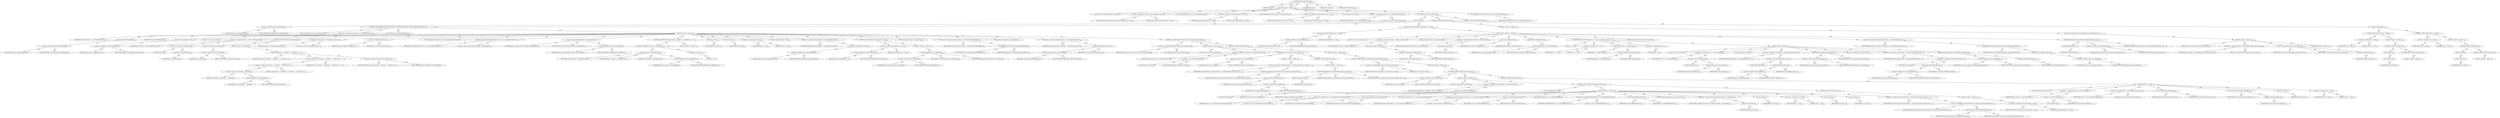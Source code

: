 digraph "generateChecksums" {  
"111669149712" [label = <(METHOD,generateChecksums)<SUB>460</SUB>> ]
"115964117006" [label = <(PARAM,this)<SUB>460</SUB>> ]
"25769803853" [label = <(BLOCK,&lt;empty&gt;,&lt;empty&gt;)<SUB>460</SUB>> ]
"94489280549" [label = <(LOCAL,boolean checksumMatches: boolean)<SUB>461</SUB>> ]
"30064771365" [label = <(&lt;operator&gt;.assignment,boolean checksumMatches = true)<SUB>461</SUB>> ]
"68719476970" [label = <(IDENTIFIER,checksumMatches,boolean checksumMatches = true)<SUB>461</SUB>> ]
"90194313268" [label = <(LITERAL,true,boolean checksumMatches = true)<SUB>461</SUB>> ]
"94489280550" [label = <(LOCAL,FileInputStream fis: java.io.FileInputStream)<SUB>462</SUB>> ]
"30064771366" [label = <(&lt;operator&gt;.assignment,FileInputStream fis = null)<SUB>462</SUB>> ]
"68719476971" [label = <(IDENTIFIER,fis,FileInputStream fis = null)<SUB>462</SUB>> ]
"90194313269" [label = <(LITERAL,null,FileInputStream fis = null)<SUB>462</SUB>> ]
"94489280551" [label = <(LOCAL,FileOutputStream fos: java.io.FileOutputStream)<SUB>463</SUB>> ]
"30064771367" [label = <(&lt;operator&gt;.assignment,FileOutputStream fos = null)<SUB>463</SUB>> ]
"68719476972" [label = <(IDENTIFIER,fos,FileOutputStream fos = null)<SUB>463</SUB>> ]
"90194313270" [label = <(LITERAL,null,FileOutputStream fos = null)<SUB>463</SUB>> ]
"94489280552" [label = <(LOCAL,byte[] buf: byte[])<SUB>464</SUB>> ]
"30064771368" [label = <(&lt;operator&gt;.assignment,byte[] buf = new byte[readBufferSize])<SUB>464</SUB>> ]
"68719476973" [label = <(IDENTIFIER,buf,byte[] buf = new byte[readBufferSize])<SUB>464</SUB>> ]
"30064771369" [label = <(&lt;operator&gt;.alloc,new byte[readBufferSize])> ]
"30064771370" [label = <(&lt;operator&gt;.fieldAccess,this.readBufferSize)<SUB>464</SUB>> ]
"68719476974" [label = <(IDENTIFIER,this,new byte[readBufferSize])> ]
"55834574919" [label = <(FIELD_IDENTIFIER,readBufferSize,readBufferSize)<SUB>464</SUB>> ]
"47244640298" [label = <(CONTROL_STRUCTURE,TRY,try)<SUB>465</SUB>> ]
"25769803854" [label = <(BLOCK,try,try)<SUB>465</SUB>> ]
"47244640299" [label = <(CONTROL_STRUCTURE,FOR,for (Enumeration e = includeFileMap.keys(); Some(e.hasMoreElements()); ))<SUB>466</SUB>> ]
"94489280553" [label = <(LOCAL,Enumeration e: java.util.Enumeration)<SUB>466</SUB>> ]
"30064771371" [label = <(&lt;operator&gt;.assignment,Enumeration e = includeFileMap.keys())<SUB>466</SUB>> ]
"68719476975" [label = <(IDENTIFIER,e,Enumeration e = includeFileMap.keys())<SUB>466</SUB>> ]
"30064771372" [label = <(keys,this.includeFileMap.keys())<SUB>466</SUB>> ]
"30064771373" [label = <(&lt;operator&gt;.fieldAccess,this.includeFileMap)<SUB>466</SUB>> ]
"68719476976" [label = <(IDENTIFIER,this,this.includeFileMap.keys())> ]
"55834574920" [label = <(FIELD_IDENTIFIER,includeFileMap,includeFileMap)<SUB>466</SUB>> ]
"30064771374" [label = <(hasMoreElements,e.hasMoreElements())<SUB>466</SUB>> ]
"68719476977" [label = <(IDENTIFIER,e,e.hasMoreElements())<SUB>466</SUB>> ]
"25769803855" [label = <(BLOCK,&lt;empty&gt;,&lt;empty&gt;)<SUB>466</SUB>> ]
"30064771375" [label = <(reset,this.messageDigest.reset())<SUB>467</SUB>> ]
"30064771376" [label = <(&lt;operator&gt;.fieldAccess,this.messageDigest)<SUB>467</SUB>> ]
"68719476978" [label = <(IDENTIFIER,this,this.messageDigest.reset())> ]
"55834574921" [label = <(FIELD_IDENTIFIER,messageDigest,messageDigest)<SUB>467</SUB>> ]
"94489280554" [label = <(LOCAL,File src: java.io.File)<SUB>468</SUB>> ]
"30064771377" [label = <(&lt;operator&gt;.assignment,File src = (File) e.nextElement())<SUB>468</SUB>> ]
"68719476979" [label = <(IDENTIFIER,src,File src = (File) e.nextElement())<SUB>468</SUB>> ]
"30064771378" [label = <(&lt;operator&gt;.cast,(File) e.nextElement())<SUB>468</SUB>> ]
"180388626434" [label = <(TYPE_REF,File,File)<SUB>468</SUB>> ]
"30064771379" [label = <(nextElement,e.nextElement())<SUB>468</SUB>> ]
"68719476980" [label = <(IDENTIFIER,e,e.nextElement())<SUB>468</SUB>> ]
"47244640300" [label = <(CONTROL_STRUCTURE,IF,if (!isCondition))<SUB>469</SUB>> ]
"30064771380" [label = <(&lt;operator&gt;.logicalNot,!isCondition)<SUB>469</SUB>> ]
"30064771381" [label = <(&lt;operator&gt;.fieldAccess,this.isCondition)<SUB>469</SUB>> ]
"68719476981" [label = <(IDENTIFIER,this,!isCondition)> ]
"55834574922" [label = <(FIELD_IDENTIFIER,isCondition,isCondition)<SUB>469</SUB>> ]
"25769803856" [label = <(BLOCK,&lt;empty&gt;,&lt;empty&gt;)<SUB>469</SUB>> ]
"30064771382" [label = <(log,log(&quot;Calculating &quot; + algorithm + &quot; checksum for...)<SUB>470</SUB>> ]
"68719476762" [label = <(IDENTIFIER,this,log(&quot;Calculating &quot; + algorithm + &quot; checksum for...)<SUB>470</SUB>> ]
"30064771383" [label = <(&lt;operator&gt;.addition,&quot;Calculating &quot; + algorithm + &quot; checksum for &quot; +...)<SUB>470</SUB>> ]
"30064771384" [label = <(&lt;operator&gt;.addition,&quot;Calculating &quot; + algorithm + &quot; checksum for &quot;)<SUB>470</SUB>> ]
"30064771385" [label = <(&lt;operator&gt;.addition,&quot;Calculating &quot; + algorithm)<SUB>470</SUB>> ]
"90194313271" [label = <(LITERAL,&quot;Calculating &quot;,&quot;Calculating &quot; + algorithm)<SUB>470</SUB>> ]
"30064771386" [label = <(&lt;operator&gt;.fieldAccess,this.algorithm)<SUB>470</SUB>> ]
"68719476982" [label = <(IDENTIFIER,this,&quot;Calculating &quot; + algorithm)> ]
"55834574923" [label = <(FIELD_IDENTIFIER,algorithm,algorithm)<SUB>470</SUB>> ]
"90194313272" [label = <(LITERAL,&quot; checksum for &quot;,&quot;Calculating &quot; + algorithm + &quot; checksum for &quot;)<SUB>470</SUB>> ]
"68719476983" [label = <(IDENTIFIER,src,&quot;Calculating &quot; + algorithm + &quot; checksum for &quot; +...)<SUB>470</SUB>> ]
"30064771387" [label = <(&lt;operator&gt;.fieldAccess,Project.MSG_VERBOSE)<SUB>470</SUB>> ]
"68719476984" [label = <(IDENTIFIER,Project,log(&quot;Calculating &quot; + algorithm + &quot; checksum for...)<SUB>470</SUB>> ]
"55834574924" [label = <(FIELD_IDENTIFIER,MSG_VERBOSE,MSG_VERBOSE)<SUB>470</SUB>> ]
"30064771388" [label = <(&lt;operator&gt;.assignment,fis = new FileInputStream(src))<SUB>472</SUB>> ]
"68719476985" [label = <(IDENTIFIER,fis,fis = new FileInputStream(src))<SUB>472</SUB>> ]
"30064771389" [label = <(&lt;operator&gt;.alloc,new FileInputStream(src))<SUB>472</SUB>> ]
"30064771390" [label = <(&lt;init&gt;,new FileInputStream(src))<SUB>472</SUB>> ]
"68719476986" [label = <(IDENTIFIER,fis,new FileInputStream(src))<SUB>472</SUB>> ]
"68719476987" [label = <(IDENTIFIER,src,new FileInputStream(src))<SUB>472</SUB>> ]
"94489280555" [label = <(LOCAL,DigestInputStream dis: java.security.DigestInputStream)<SUB>473</SUB>> ]
"30064771391" [label = <(&lt;operator&gt;.assignment,DigestInputStream dis = new DigestInputStream(f...)<SUB>473</SUB>> ]
"68719476988" [label = <(IDENTIFIER,dis,DigestInputStream dis = new DigestInputStream(f...)<SUB>473</SUB>> ]
"30064771392" [label = <(&lt;operator&gt;.alloc,new DigestInputStream(fis, messageDigest))<SUB>473</SUB>> ]
"30064771393" [label = <(&lt;init&gt;,new DigestInputStream(fis, messageDigest))<SUB>473</SUB>> ]
"68719476989" [label = <(IDENTIFIER,dis,new DigestInputStream(fis, messageDigest))<SUB>473</SUB>> ]
"68719476990" [label = <(IDENTIFIER,fis,new DigestInputStream(fis, messageDigest))<SUB>473</SUB>> ]
"30064771394" [label = <(&lt;operator&gt;.fieldAccess,this.messageDigest)<SUB>474</SUB>> ]
"68719476991" [label = <(IDENTIFIER,this,new DigestInputStream(fis, messageDigest))> ]
"55834574925" [label = <(FIELD_IDENTIFIER,messageDigest,messageDigest)<SUB>474</SUB>> ]
"47244640301" [label = <(CONTROL_STRUCTURE,WHILE,while (dis.read(buf, 0, readBufferSize) != -1))<SUB>475</SUB>> ]
"30064771395" [label = <(&lt;operator&gt;.notEquals,dis.read(buf, 0, readBufferSize) != -1)<SUB>475</SUB>> ]
"30064771396" [label = <(read,dis.read(buf, 0, readBufferSize))<SUB>475</SUB>> ]
"68719476992" [label = <(IDENTIFIER,dis,dis.read(buf, 0, readBufferSize))<SUB>475</SUB>> ]
"68719476993" [label = <(IDENTIFIER,buf,dis.read(buf, 0, readBufferSize))<SUB>475</SUB>> ]
"90194313273" [label = <(LITERAL,0,dis.read(buf, 0, readBufferSize))<SUB>475</SUB>> ]
"30064771397" [label = <(&lt;operator&gt;.fieldAccess,this.readBufferSize)<SUB>475</SUB>> ]
"68719476994" [label = <(IDENTIFIER,this,dis.read(buf, 0, readBufferSize))> ]
"55834574926" [label = <(FIELD_IDENTIFIER,readBufferSize,readBufferSize)<SUB>475</SUB>> ]
"30064771398" [label = <(&lt;operator&gt;.minus,-1)<SUB>475</SUB>> ]
"90194313274" [label = <(LITERAL,1,-1)<SUB>475</SUB>> ]
"25769803857" [label = <(BLOCK,&lt;empty&gt;,&lt;empty&gt;)<SUB>475</SUB>> ]
"30064771399" [label = <(close,dis.close())<SUB>478</SUB>> ]
"68719476995" [label = <(IDENTIFIER,dis,dis.close())<SUB>478</SUB>> ]
"30064771400" [label = <(close,fis.close())<SUB>479</SUB>> ]
"68719476996" [label = <(IDENTIFIER,fis,fis.close())<SUB>479</SUB>> ]
"30064771401" [label = <(&lt;operator&gt;.assignment,fis = null)<SUB>480</SUB>> ]
"68719476997" [label = <(IDENTIFIER,fis,fis = null)<SUB>480</SUB>> ]
"90194313275" [label = <(LITERAL,null,fis = null)<SUB>480</SUB>> ]
"94489280556" [label = <(LOCAL,byte[] fileDigest: byte[])<SUB>481</SUB>> ]
"30064771402" [label = <(&lt;operator&gt;.assignment,byte[] fileDigest = messageDigest.digest())<SUB>481</SUB>> ]
"68719476998" [label = <(IDENTIFIER,fileDigest,byte[] fileDigest = messageDigest.digest())<SUB>481</SUB>> ]
"30064771403" [label = <(digest,this.messageDigest.digest())<SUB>481</SUB>> ]
"30064771404" [label = <(&lt;operator&gt;.fieldAccess,this.messageDigest)<SUB>481</SUB>> ]
"68719476999" [label = <(IDENTIFIER,this,this.messageDigest.digest())> ]
"55834574927" [label = <(FIELD_IDENTIFIER,messageDigest,messageDigest)<SUB>481</SUB>> ]
"47244640302" [label = <(CONTROL_STRUCTURE,IF,if (totalproperty != null))<SUB>482</SUB>> ]
"30064771405" [label = <(&lt;operator&gt;.notEquals,totalproperty != null)<SUB>482</SUB>> ]
"30064771406" [label = <(&lt;operator&gt;.fieldAccess,this.totalproperty)<SUB>482</SUB>> ]
"68719477000" [label = <(IDENTIFIER,this,totalproperty != null)> ]
"55834574928" [label = <(FIELD_IDENTIFIER,totalproperty,totalproperty)<SUB>482</SUB>> ]
"90194313276" [label = <(LITERAL,null,totalproperty != null)<SUB>482</SUB>> ]
"25769803858" [label = <(BLOCK,&lt;empty&gt;,&lt;empty&gt;)<SUB>482</SUB>> ]
"30064771407" [label = <(put,this.allDigests.put(src, fileDigest))<SUB>483</SUB>> ]
"30064771408" [label = <(&lt;operator&gt;.fieldAccess,this.allDigests)<SUB>483</SUB>> ]
"68719477001" [label = <(IDENTIFIER,this,this.allDigests.put(src, fileDigest))> ]
"55834574929" [label = <(FIELD_IDENTIFIER,allDigests,allDigests)<SUB>483</SUB>> ]
"68719477002" [label = <(IDENTIFIER,src,this.allDigests.put(src, fileDigest))<SUB>483</SUB>> ]
"68719477003" [label = <(IDENTIFIER,fileDigest,this.allDigests.put(src, fileDigest))<SUB>483</SUB>> ]
"94489280557" [label = <(LOCAL,String checksum: java.lang.String)<SUB>485</SUB>> ]
"30064771409" [label = <(&lt;operator&gt;.assignment,String checksum = createDigestString(fileDigest))<SUB>485</SUB>> ]
"68719477004" [label = <(IDENTIFIER,checksum,String checksum = createDigestString(fileDigest))<SUB>485</SUB>> ]
"30064771410" [label = <(createDigestString,this.createDigestString(fileDigest))<SUB>485</SUB>> ]
"68719476763" [label = <(IDENTIFIER,this,this.createDigestString(fileDigest))<SUB>485</SUB>> ]
"68719477005" [label = <(IDENTIFIER,fileDigest,this.createDigestString(fileDigest))<SUB>485</SUB>> ]
"94489280558" [label = <(LOCAL,Object destination: java.lang.Object)<SUB>487</SUB>> ]
"30064771411" [label = <(&lt;operator&gt;.assignment,Object destination = includeFileMap.get(src))<SUB>487</SUB>> ]
"68719477006" [label = <(IDENTIFIER,destination,Object destination = includeFileMap.get(src))<SUB>487</SUB>> ]
"30064771412" [label = <(get,this.includeFileMap.get(src))<SUB>487</SUB>> ]
"30064771413" [label = <(&lt;operator&gt;.fieldAccess,this.includeFileMap)<SUB>487</SUB>> ]
"68719477007" [label = <(IDENTIFIER,this,this.includeFileMap.get(src))> ]
"55834574930" [label = <(FIELD_IDENTIFIER,includeFileMap,includeFileMap)<SUB>487</SUB>> ]
"68719477008" [label = <(IDENTIFIER,src,this.includeFileMap.get(src))<SUB>487</SUB>> ]
"47244640303" [label = <(CONTROL_STRUCTURE,IF,if (destination instanceof java.lang.String))<SUB>488</SUB>> ]
"30064771414" [label = <(&lt;operator&gt;.instanceOf,destination instanceof java.lang.String)<SUB>488</SUB>> ]
"68719477009" [label = <(IDENTIFIER,destination,destination instanceof java.lang.String)<SUB>488</SUB>> ]
"180388626435" [label = <(TYPE_REF,java.lang.String,java.lang.String)<SUB>488</SUB>> ]
"25769803859" [label = <(BLOCK,&lt;empty&gt;,&lt;empty&gt;)<SUB>488</SUB>> ]
"94489280559" [label = <(LOCAL,String prop: java.lang.String)<SUB>489</SUB>> ]
"30064771415" [label = <(&lt;operator&gt;.assignment,String prop = (String) destination)<SUB>489</SUB>> ]
"68719477010" [label = <(IDENTIFIER,prop,String prop = (String) destination)<SUB>489</SUB>> ]
"30064771416" [label = <(&lt;operator&gt;.cast,(String) destination)<SUB>489</SUB>> ]
"180388626436" [label = <(TYPE_REF,String,String)<SUB>489</SUB>> ]
"68719477011" [label = <(IDENTIFIER,destination,(String) destination)<SUB>489</SUB>> ]
"47244640304" [label = <(CONTROL_STRUCTURE,IF,if (this.isCondition))<SUB>490</SUB>> ]
"30064771417" [label = <(&lt;operator&gt;.fieldAccess,this.isCondition)<SUB>490</SUB>> ]
"68719477012" [label = <(IDENTIFIER,this,if (this.isCondition))> ]
"55834574931" [label = <(FIELD_IDENTIFIER,isCondition,isCondition)<SUB>490</SUB>> ]
"25769803860" [label = <(BLOCK,&lt;empty&gt;,&lt;empty&gt;)<SUB>490</SUB>> ]
"30064771418" [label = <(&lt;operator&gt;.assignment,checksumMatches = checksumMatches &amp;&amp; checksum.e...)<SUB>491</SUB>> ]
"68719477013" [label = <(IDENTIFIER,checksumMatches,checksumMatches = checksumMatches &amp;&amp; checksum.e...)<SUB>491</SUB>> ]
"30064771419" [label = <(&lt;operator&gt;.logicalAnd,checksumMatches &amp;&amp; checksum.equals(property))<SUB>492</SUB>> ]
"68719477014" [label = <(IDENTIFIER,checksumMatches,checksumMatches &amp;&amp; checksum.equals(property))<SUB>492</SUB>> ]
"30064771420" [label = <(equals,checksum.equals(property))<SUB>492</SUB>> ]
"68719477015" [label = <(IDENTIFIER,checksum,checksum.equals(property))<SUB>492</SUB>> ]
"30064771421" [label = <(&lt;operator&gt;.fieldAccess,this.property)<SUB>492</SUB>> ]
"68719477016" [label = <(IDENTIFIER,this,checksum.equals(property))> ]
"55834574932" [label = <(FIELD_IDENTIFIER,property,property)<SUB>492</SUB>> ]
"47244640305" [label = <(CONTROL_STRUCTURE,ELSE,else)<SUB>493</SUB>> ]
"25769803861" [label = <(BLOCK,&lt;empty&gt;,&lt;empty&gt;)<SUB>493</SUB>> ]
"30064771422" [label = <(setNewProperty,getProject().setNewProperty(prop, checksum))<SUB>494</SUB>> ]
"30064771423" [label = <(getProject,getProject())<SUB>494</SUB>> ]
"68719476764" [label = <(IDENTIFIER,this,getProject())<SUB>494</SUB>> ]
"68719477017" [label = <(IDENTIFIER,prop,getProject().setNewProperty(prop, checksum))<SUB>494</SUB>> ]
"68719477018" [label = <(IDENTIFIER,checksum,getProject().setNewProperty(prop, checksum))<SUB>494</SUB>> ]
"47244640306" [label = <(CONTROL_STRUCTURE,ELSE,else)<SUB>496</SUB>> ]
"25769803862" [label = <(BLOCK,&lt;empty&gt;,&lt;empty&gt;)<SUB>496</SUB>> ]
"47244640307" [label = <(CONTROL_STRUCTURE,IF,if (destination instanceof java.io.File))<SUB>496</SUB>> ]
"30064771424" [label = <(&lt;operator&gt;.instanceOf,destination instanceof java.io.File)<SUB>496</SUB>> ]
"68719477019" [label = <(IDENTIFIER,destination,destination instanceof java.io.File)<SUB>496</SUB>> ]
"180388626437" [label = <(TYPE_REF,java.io.File,java.io.File)<SUB>496</SUB>> ]
"25769803863" [label = <(BLOCK,&lt;empty&gt;,&lt;empty&gt;)<SUB>496</SUB>> ]
"47244640308" [label = <(CONTROL_STRUCTURE,IF,if (this.isCondition))<SUB>497</SUB>> ]
"30064771425" [label = <(&lt;operator&gt;.fieldAccess,this.isCondition)<SUB>497</SUB>> ]
"68719477020" [label = <(IDENTIFIER,this,if (this.isCondition))> ]
"55834574933" [label = <(FIELD_IDENTIFIER,isCondition,isCondition)<SUB>497</SUB>> ]
"25769803864" [label = <(BLOCK,&lt;empty&gt;,&lt;empty&gt;)<SUB>497</SUB>> ]
"94489280560" [label = <(LOCAL,File existingFile: java.io.File)<SUB>498</SUB>> ]
"30064771426" [label = <(&lt;operator&gt;.assignment,File existingFile = (File) destination)<SUB>498</SUB>> ]
"68719477021" [label = <(IDENTIFIER,existingFile,File existingFile = (File) destination)<SUB>498</SUB>> ]
"30064771427" [label = <(&lt;operator&gt;.cast,(File) destination)<SUB>498</SUB>> ]
"180388626438" [label = <(TYPE_REF,File,File)<SUB>498</SUB>> ]
"68719477022" [label = <(IDENTIFIER,destination,(File) destination)<SUB>498</SUB>> ]
"47244640309" [label = <(CONTROL_STRUCTURE,IF,if (existingFile.exists()))<SUB>499</SUB>> ]
"30064771428" [label = <(exists,existingFile.exists())<SUB>499</SUB>> ]
"68719477023" [label = <(IDENTIFIER,existingFile,existingFile.exists())<SUB>499</SUB>> ]
"25769803865" [label = <(BLOCK,&lt;empty&gt;,&lt;empty&gt;)<SUB>499</SUB>> ]
"30064771429" [label = <(&lt;operator&gt;.assignment,fis = new FileInputStream(existingFile))<SUB>500</SUB>> ]
"68719477024" [label = <(IDENTIFIER,fis,fis = new FileInputStream(existingFile))<SUB>500</SUB>> ]
"30064771430" [label = <(&lt;operator&gt;.alloc,new FileInputStream(existingFile))<SUB>500</SUB>> ]
"30064771431" [label = <(&lt;init&gt;,new FileInputStream(existingFile))<SUB>500</SUB>> ]
"68719477025" [label = <(IDENTIFIER,fis,new FileInputStream(existingFile))<SUB>500</SUB>> ]
"68719477026" [label = <(IDENTIFIER,existingFile,new FileInputStream(existingFile))<SUB>500</SUB>> ]
"94489280561" [label = <(LOCAL,InputStreamReader isr: java.io.InputStreamReader)<SUB>501</SUB>> ]
"30064771432" [label = <(&lt;operator&gt;.assignment,InputStreamReader isr = new InputStreamReader(fis))<SUB>501</SUB>> ]
"68719477027" [label = <(IDENTIFIER,isr,InputStreamReader isr = new InputStreamReader(fis))<SUB>501</SUB>> ]
"30064771433" [label = <(&lt;operator&gt;.alloc,new InputStreamReader(fis))<SUB>501</SUB>> ]
"30064771434" [label = <(&lt;init&gt;,new InputStreamReader(fis))<SUB>501</SUB>> ]
"68719477028" [label = <(IDENTIFIER,isr,new InputStreamReader(fis))<SUB>501</SUB>> ]
"68719477029" [label = <(IDENTIFIER,fis,new InputStreamReader(fis))<SUB>501</SUB>> ]
"94489280562" [label = <(LOCAL,BufferedReader br: java.io.BufferedReader)<SUB>502</SUB>> ]
"30064771435" [label = <(&lt;operator&gt;.assignment,BufferedReader br = new BufferedReader(isr))<SUB>502</SUB>> ]
"68719477030" [label = <(IDENTIFIER,br,BufferedReader br = new BufferedReader(isr))<SUB>502</SUB>> ]
"30064771436" [label = <(&lt;operator&gt;.alloc,new BufferedReader(isr))<SUB>502</SUB>> ]
"30064771437" [label = <(&lt;init&gt;,new BufferedReader(isr))<SUB>502</SUB>> ]
"68719477031" [label = <(IDENTIFIER,br,new BufferedReader(isr))<SUB>502</SUB>> ]
"68719477032" [label = <(IDENTIFIER,isr,new BufferedReader(isr))<SUB>502</SUB>> ]
"94489280563" [label = <(LOCAL,String suppliedChecksum: java.lang.String)<SUB>503</SUB>> ]
"30064771438" [label = <(&lt;operator&gt;.assignment,String suppliedChecksum = br.readLine())<SUB>503</SUB>> ]
"68719477033" [label = <(IDENTIFIER,suppliedChecksum,String suppliedChecksum = br.readLine())<SUB>503</SUB>> ]
"30064771439" [label = <(readLine,br.readLine())<SUB>503</SUB>> ]
"68719477034" [label = <(IDENTIFIER,br,br.readLine())<SUB>503</SUB>> ]
"30064771440" [label = <(close,fis.close())<SUB>504</SUB>> ]
"68719477035" [label = <(IDENTIFIER,fis,fis.close())<SUB>504</SUB>> ]
"30064771441" [label = <(&lt;operator&gt;.assignment,fis = null)<SUB>505</SUB>> ]
"68719477036" [label = <(IDENTIFIER,fis,fis = null)<SUB>505</SUB>> ]
"90194313277" [label = <(LITERAL,null,fis = null)<SUB>505</SUB>> ]
"30064771442" [label = <(close,br.close())<SUB>506</SUB>> ]
"68719477037" [label = <(IDENTIFIER,br,br.close())<SUB>506</SUB>> ]
"30064771443" [label = <(close,isr.close())<SUB>507</SUB>> ]
"68719477038" [label = <(IDENTIFIER,isr,isr.close())<SUB>507</SUB>> ]
"30064771444" [label = <(&lt;operator&gt;.assignment,checksumMatches = checksumMatches &amp;&amp; checksum.e...)<SUB>508</SUB>> ]
"68719477039" [label = <(IDENTIFIER,checksumMatches,checksumMatches = checksumMatches &amp;&amp; checksum.e...)<SUB>508</SUB>> ]
"30064771445" [label = <(&lt;operator&gt;.logicalAnd,checksumMatches &amp;&amp; checksum.equals(suppliedChec...)<SUB>508</SUB>> ]
"68719477040" [label = <(IDENTIFIER,checksumMatches,checksumMatches &amp;&amp; checksum.equals(suppliedChec...)<SUB>508</SUB>> ]
"30064771446" [label = <(equals,checksum.equals(suppliedChecksum))<SUB>509</SUB>> ]
"68719477041" [label = <(IDENTIFIER,checksum,checksum.equals(suppliedChecksum))<SUB>509</SUB>> ]
"68719477042" [label = <(IDENTIFIER,suppliedChecksum,checksum.equals(suppliedChecksum))<SUB>509</SUB>> ]
"47244640310" [label = <(CONTROL_STRUCTURE,ELSE,else)<SUB>510</SUB>> ]
"25769803866" [label = <(BLOCK,&lt;empty&gt;,&lt;empty&gt;)<SUB>510</SUB>> ]
"30064771447" [label = <(&lt;operator&gt;.assignment,checksumMatches = false)<SUB>511</SUB>> ]
"68719477043" [label = <(IDENTIFIER,checksumMatches,checksumMatches = false)<SUB>511</SUB>> ]
"90194313278" [label = <(LITERAL,false,checksumMatches = false)<SUB>511</SUB>> ]
"47244640311" [label = <(CONTROL_STRUCTURE,ELSE,else)<SUB>513</SUB>> ]
"25769803867" [label = <(BLOCK,&lt;empty&gt;,&lt;empty&gt;)<SUB>513</SUB>> ]
"94489280564" [label = <(LOCAL,File dest: java.io.File)<SUB>514</SUB>> ]
"30064771448" [label = <(&lt;operator&gt;.assignment,File dest = (File) destination)<SUB>514</SUB>> ]
"68719477044" [label = <(IDENTIFIER,dest,File dest = (File) destination)<SUB>514</SUB>> ]
"30064771449" [label = <(&lt;operator&gt;.cast,(File) destination)<SUB>514</SUB>> ]
"180388626439" [label = <(TYPE_REF,File,File)<SUB>514</SUB>> ]
"68719477045" [label = <(IDENTIFIER,destination,(File) destination)<SUB>514</SUB>> ]
"30064771450" [label = <(&lt;operator&gt;.assignment,fos = new FileOutputStream(dest))<SUB>515</SUB>> ]
"68719477046" [label = <(IDENTIFIER,fos,fos = new FileOutputStream(dest))<SUB>515</SUB>> ]
"30064771451" [label = <(&lt;operator&gt;.alloc,new FileOutputStream(dest))<SUB>515</SUB>> ]
"30064771452" [label = <(&lt;init&gt;,new FileOutputStream(dest))<SUB>515</SUB>> ]
"68719477047" [label = <(IDENTIFIER,fos,new FileOutputStream(dest))<SUB>515</SUB>> ]
"68719477048" [label = <(IDENTIFIER,dest,new FileOutputStream(dest))<SUB>515</SUB>> ]
"30064771453" [label = <(write,fos.write(checksum.getBytes()))<SUB>516</SUB>> ]
"68719477049" [label = <(IDENTIFIER,fos,fos.write(checksum.getBytes()))<SUB>516</SUB>> ]
"30064771454" [label = <(getBytes,checksum.getBytes())<SUB>516</SUB>> ]
"68719477050" [label = <(IDENTIFIER,checksum,checksum.getBytes())<SUB>516</SUB>> ]
"30064771455" [label = <(close,fos.close())<SUB>517</SUB>> ]
"68719477051" [label = <(IDENTIFIER,fos,fos.close())<SUB>517</SUB>> ]
"30064771456" [label = <(&lt;operator&gt;.assignment,fos = null)<SUB>518</SUB>> ]
"68719477052" [label = <(IDENTIFIER,fos,fos = null)<SUB>518</SUB>> ]
"90194313279" [label = <(LITERAL,null,fos = null)<SUB>518</SUB>> ]
"47244640312" [label = <(CONTROL_STRUCTURE,IF,if (totalproperty != null))<SUB>522</SUB>> ]
"30064771457" [label = <(&lt;operator&gt;.notEquals,totalproperty != null)<SUB>522</SUB>> ]
"30064771458" [label = <(&lt;operator&gt;.fieldAccess,this.totalproperty)<SUB>522</SUB>> ]
"68719477053" [label = <(IDENTIFIER,this,totalproperty != null)> ]
"55834574934" [label = <(FIELD_IDENTIFIER,totalproperty,totalproperty)<SUB>522</SUB>> ]
"90194313280" [label = <(LITERAL,null,totalproperty != null)<SUB>522</SUB>> ]
"25769803868" [label = <(BLOCK,&lt;empty&gt;,&lt;empty&gt;)<SUB>522</SUB>> ]
"94489280565" [label = <(LOCAL,Set keys: java.util.Set)<SUB>525</SUB>> ]
"30064771459" [label = <(&lt;operator&gt;.assignment,Set keys = allDigests.keySet())<SUB>525</SUB>> ]
"68719477054" [label = <(IDENTIFIER,keys,Set keys = allDigests.keySet())<SUB>525</SUB>> ]
"30064771460" [label = <(keySet,this.allDigests.keySet())<SUB>525</SUB>> ]
"30064771461" [label = <(&lt;operator&gt;.fieldAccess,this.allDigests)<SUB>525</SUB>> ]
"68719477055" [label = <(IDENTIFIER,this,this.allDigests.keySet())> ]
"55834574935" [label = <(FIELD_IDENTIFIER,allDigests,allDigests)<SUB>525</SUB>> ]
"94489280566" [label = <(LOCAL,Object[] keyArray: java.lang.Object[])<SUB>526</SUB>> ]
"30064771462" [label = <(&lt;operator&gt;.assignment,Object[] keyArray = keys.toArray())<SUB>526</SUB>> ]
"68719477056" [label = <(IDENTIFIER,keyArray,Object[] keyArray = keys.toArray())<SUB>526</SUB>> ]
"30064771463" [label = <(toArray,keys.toArray())<SUB>526</SUB>> ]
"68719477057" [label = <(IDENTIFIER,keys,keys.toArray())<SUB>526</SUB>> ]
"30064771464" [label = <(sort,Arrays.sort(keyArray))<SUB>528</SUB>> ]
"68719477058" [label = <(IDENTIFIER,Arrays,Arrays.sort(keyArray))<SUB>528</SUB>> ]
"68719477059" [label = <(IDENTIFIER,keyArray,Arrays.sort(keyArray))<SUB>528</SUB>> ]
"30064771465" [label = <(reset,this.messageDigest.reset())<SUB>530</SUB>> ]
"30064771466" [label = <(&lt;operator&gt;.fieldAccess,this.messageDigest)<SUB>530</SUB>> ]
"68719477060" [label = <(IDENTIFIER,this,this.messageDigest.reset())> ]
"55834574936" [label = <(FIELD_IDENTIFIER,messageDigest,messageDigest)<SUB>530</SUB>> ]
"47244640313" [label = <(CONTROL_STRUCTURE,FOR,for (int i = 0; Some(i &lt; keyArray.length); i++))<SUB>531</SUB>> ]
"94489280567" [label = <(LOCAL,int i: int)<SUB>531</SUB>> ]
"30064771467" [label = <(&lt;operator&gt;.assignment,int i = 0)<SUB>531</SUB>> ]
"68719477061" [label = <(IDENTIFIER,i,int i = 0)<SUB>531</SUB>> ]
"90194313281" [label = <(LITERAL,0,int i = 0)<SUB>531</SUB>> ]
"30064771468" [label = <(&lt;operator&gt;.lessThan,i &lt; keyArray.length)<SUB>531</SUB>> ]
"68719477062" [label = <(IDENTIFIER,i,i &lt; keyArray.length)<SUB>531</SUB>> ]
"30064771469" [label = <(&lt;operator&gt;.fieldAccess,keyArray.length)<SUB>531</SUB>> ]
"68719477063" [label = <(IDENTIFIER,keyArray,i &lt; keyArray.length)<SUB>531</SUB>> ]
"55834574937" [label = <(FIELD_IDENTIFIER,length,length)<SUB>531</SUB>> ]
"30064771470" [label = <(&lt;operator&gt;.postIncrement,i++)<SUB>531</SUB>> ]
"68719477064" [label = <(IDENTIFIER,i,i++)<SUB>531</SUB>> ]
"25769803869" [label = <(BLOCK,&lt;empty&gt;,&lt;empty&gt;)<SUB>531</SUB>> ]
"94489280568" [label = <(LOCAL,File src: java.io.File)<SUB>532</SUB>> ]
"30064771471" [label = <(&lt;operator&gt;.assignment,File src = (File) keyArray[i])<SUB>532</SUB>> ]
"68719477065" [label = <(IDENTIFIER,src,File src = (File) keyArray[i])<SUB>532</SUB>> ]
"30064771472" [label = <(&lt;operator&gt;.cast,(File) keyArray[i])<SUB>532</SUB>> ]
"180388626440" [label = <(TYPE_REF,File,File)<SUB>532</SUB>> ]
"30064771473" [label = <(&lt;operator&gt;.indexAccess,keyArray[i])<SUB>532</SUB>> ]
"68719477066" [label = <(IDENTIFIER,keyArray,(File) keyArray[i])<SUB>532</SUB>> ]
"68719477067" [label = <(IDENTIFIER,i,(File) keyArray[i])<SUB>532</SUB>> ]
"94489280569" [label = <(LOCAL,byte[] digest: byte[])<SUB>535</SUB>> ]
"30064771474" [label = <(&lt;operator&gt;.assignment,byte[] digest = (byte[]) allDigests.get(src))<SUB>535</SUB>> ]
"68719477068" [label = <(IDENTIFIER,digest,byte[] digest = (byte[]) allDigests.get(src))<SUB>535</SUB>> ]
"30064771475" [label = <(&lt;operator&gt;.cast,(byte[]) allDigests.get(src))<SUB>535</SUB>> ]
"180388626441" [label = <(TYPE_REF,byte[],byte[])<SUB>535</SUB>> ]
"30064771476" [label = <(get,this.allDigests.get(src))<SUB>535</SUB>> ]
"30064771477" [label = <(&lt;operator&gt;.fieldAccess,this.allDigests)<SUB>535</SUB>> ]
"68719477069" [label = <(IDENTIFIER,this,this.allDigests.get(src))> ]
"55834574938" [label = <(FIELD_IDENTIFIER,allDigests,allDigests)<SUB>535</SUB>> ]
"68719477070" [label = <(IDENTIFIER,src,this.allDigests.get(src))<SUB>535</SUB>> ]
"30064771478" [label = <(update,this.messageDigest.update(digest))<SUB>536</SUB>> ]
"30064771479" [label = <(&lt;operator&gt;.fieldAccess,this.messageDigest)<SUB>536</SUB>> ]
"68719477071" [label = <(IDENTIFIER,this,this.messageDigest.update(digest))> ]
"55834574939" [label = <(FIELD_IDENTIFIER,messageDigest,messageDigest)<SUB>536</SUB>> ]
"68719477072" [label = <(IDENTIFIER,digest,this.messageDigest.update(digest))<SUB>536</SUB>> ]
"94489280570" [label = <(LOCAL,String fileName: java.lang.String)<SUB>539</SUB>> ]
"30064771480" [label = <(&lt;operator&gt;.assignment,String fileName = (String) relativeFilePaths.ge...)<SUB>539</SUB>> ]
"68719477073" [label = <(IDENTIFIER,fileName,String fileName = (String) relativeFilePaths.ge...)<SUB>539</SUB>> ]
"30064771481" [label = <(&lt;operator&gt;.cast,(String) relativeFilePaths.get(src))<SUB>539</SUB>> ]
"180388626442" [label = <(TYPE_REF,String,String)<SUB>539</SUB>> ]
"30064771482" [label = <(get,this.relativeFilePaths.get(src))<SUB>539</SUB>> ]
"30064771483" [label = <(&lt;operator&gt;.fieldAccess,this.relativeFilePaths)<SUB>539</SUB>> ]
"68719477074" [label = <(IDENTIFIER,this,this.relativeFilePaths.get(src))> ]
"55834574940" [label = <(FIELD_IDENTIFIER,relativeFilePaths,relativeFilePaths)<SUB>539</SUB>> ]
"68719477075" [label = <(IDENTIFIER,src,this.relativeFilePaths.get(src))<SUB>539</SUB>> ]
"30064771484" [label = <(update,this.messageDigest.update(fileName.getBytes()))<SUB>540</SUB>> ]
"30064771485" [label = <(&lt;operator&gt;.fieldAccess,this.messageDigest)<SUB>540</SUB>> ]
"68719477076" [label = <(IDENTIFIER,this,this.messageDigest.update(fileName.getBytes()))> ]
"55834574941" [label = <(FIELD_IDENTIFIER,messageDigest,messageDigest)<SUB>540</SUB>> ]
"30064771486" [label = <(getBytes,fileName.getBytes())<SUB>540</SUB>> ]
"68719477077" [label = <(IDENTIFIER,fileName,fileName.getBytes())<SUB>540</SUB>> ]
"94489280571" [label = <(LOCAL,String totalChecksum: java.lang.String)<SUB>542</SUB>> ]
"30064771487" [label = <(&lt;operator&gt;.assignment,String totalChecksum = createDigestString(messa...)<SUB>542</SUB>> ]
"68719477078" [label = <(IDENTIFIER,totalChecksum,String totalChecksum = createDigestString(messa...)<SUB>542</SUB>> ]
"30064771488" [label = <(createDigestString,this.createDigestString(messageDigest.digest()))<SUB>542</SUB>> ]
"68719476765" [label = <(IDENTIFIER,this,this.createDigestString(messageDigest.digest()))<SUB>542</SUB>> ]
"30064771489" [label = <(digest,this.messageDigest.digest())<SUB>542</SUB>> ]
"30064771490" [label = <(&lt;operator&gt;.fieldAccess,this.messageDigest)<SUB>542</SUB>> ]
"68719477079" [label = <(IDENTIFIER,this,this.messageDigest.digest())> ]
"55834574942" [label = <(FIELD_IDENTIFIER,messageDigest,messageDigest)<SUB>542</SUB>> ]
"30064771491" [label = <(setNewProperty,getProject().setNewProperty(totalproperty, tota...)<SUB>543</SUB>> ]
"30064771492" [label = <(getProject,getProject())<SUB>543</SUB>> ]
"68719476766" [label = <(IDENTIFIER,this,getProject())<SUB>543</SUB>> ]
"30064771493" [label = <(&lt;operator&gt;.fieldAccess,this.totalproperty)<SUB>543</SUB>> ]
"68719477080" [label = <(IDENTIFIER,this,getProject().setNewProperty(totalproperty, tota...)> ]
"55834574943" [label = <(FIELD_IDENTIFIER,totalproperty,totalproperty)<SUB>543</SUB>> ]
"68719477081" [label = <(IDENTIFIER,totalChecksum,getProject().setNewProperty(totalproperty, tota...)<SUB>543</SUB>> ]
"47244640314" [label = <(CONTROL_STRUCTURE,CATCH,catch)<SUB>545</SUB>> ]
"25769803870" [label = <(BLOCK,&lt;empty&gt;,&lt;empty&gt;)<SUB>545</SUB>> ]
"30064771494" [label = <(&lt;operator&gt;.throw,throw new BuildException(e, getLocation());)<SUB>546</SUB>> ]
"25769803871" [label = <(BLOCK,&lt;empty&gt;,&lt;empty&gt;)<SUB>546</SUB>> ]
"94489280572" [label = <(LOCAL,$obj19: org.apache.tools.ant.BuildException)<SUB>546</SUB>> ]
"30064771495" [label = <(&lt;operator&gt;.assignment,$obj19 = new BuildException(e, getLocation()))<SUB>546</SUB>> ]
"68719477082" [label = <(IDENTIFIER,$obj19,$obj19 = new BuildException(e, getLocation()))<SUB>546</SUB>> ]
"30064771496" [label = <(&lt;operator&gt;.alloc,new BuildException(e, getLocation()))<SUB>546</SUB>> ]
"30064771497" [label = <(&lt;init&gt;,new BuildException(e, getLocation()))<SUB>546</SUB>> ]
"68719477083" [label = <(IDENTIFIER,$obj19,new BuildException(e, getLocation()))<SUB>546</SUB>> ]
"68719477084" [label = <(IDENTIFIER,e,new BuildException(e, getLocation()))<SUB>546</SUB>> ]
"30064771498" [label = <(getLocation,getLocation())<SUB>546</SUB>> ]
"68719476767" [label = <(IDENTIFIER,this,getLocation())<SUB>546</SUB>> ]
"68719477085" [label = <(IDENTIFIER,$obj19,&lt;empty&gt;)<SUB>546</SUB>> ]
"47244640315" [label = <(CONTROL_STRUCTURE,FINALLY,finally)<SUB>547</SUB>> ]
"25769803872" [label = <(BLOCK,finally,finally)<SUB>547</SUB>> ]
"47244640316" [label = <(CONTROL_STRUCTURE,IF,if (fis != null))<SUB>548</SUB>> ]
"30064771499" [label = <(&lt;operator&gt;.notEquals,fis != null)<SUB>548</SUB>> ]
"68719477086" [label = <(IDENTIFIER,fis,fis != null)<SUB>548</SUB>> ]
"90194313282" [label = <(LITERAL,null,fis != null)<SUB>548</SUB>> ]
"25769803873" [label = <(BLOCK,&lt;empty&gt;,&lt;empty&gt;)<SUB>548</SUB>> ]
"47244640317" [label = <(CONTROL_STRUCTURE,TRY,try)<SUB>549</SUB>> ]
"25769803874" [label = <(BLOCK,try,try)<SUB>549</SUB>> ]
"30064771500" [label = <(close,fis.close())<SUB>550</SUB>> ]
"68719477087" [label = <(IDENTIFIER,fis,fis.close())<SUB>550</SUB>> ]
"47244640318" [label = <(CONTROL_STRUCTURE,CATCH,catch)<SUB>551</SUB>> ]
"25769803875" [label = <(BLOCK,&lt;empty&gt;,&lt;empty&gt;)<SUB>551</SUB>> ]
"47244640319" [label = <(CONTROL_STRUCTURE,IF,if (fos != null))<SUB>555</SUB>> ]
"30064771501" [label = <(&lt;operator&gt;.notEquals,fos != null)<SUB>555</SUB>> ]
"68719477088" [label = <(IDENTIFIER,fos,fos != null)<SUB>555</SUB>> ]
"90194313283" [label = <(LITERAL,null,fos != null)<SUB>555</SUB>> ]
"25769803876" [label = <(BLOCK,&lt;empty&gt;,&lt;empty&gt;)<SUB>555</SUB>> ]
"47244640320" [label = <(CONTROL_STRUCTURE,TRY,try)<SUB>556</SUB>> ]
"25769803877" [label = <(BLOCK,try,try)<SUB>556</SUB>> ]
"30064771502" [label = <(close,fos.close())<SUB>557</SUB>> ]
"68719477089" [label = <(IDENTIFIER,fos,fos.close())<SUB>557</SUB>> ]
"47244640321" [label = <(CONTROL_STRUCTURE,CATCH,catch)<SUB>558</SUB>> ]
"25769803878" [label = <(BLOCK,&lt;empty&gt;,&lt;empty&gt;)<SUB>558</SUB>> ]
"146028888067" [label = <(RETURN,return checksumMatches;,return checksumMatches;)<SUB>563</SUB>> ]
"68719477090" [label = <(IDENTIFIER,checksumMatches,return checksumMatches;)<SUB>563</SUB>> ]
"133143986224" [label = <(MODIFIER,PRIVATE)> ]
"133143986225" [label = <(MODIFIER,VIRTUAL)> ]
"128849018896" [label = <(METHOD_RETURN,boolean)<SUB>460</SUB>> ]
  "111669149712" -> "115964117006"  [ label = "AST: "] 
  "111669149712" -> "25769803853"  [ label = "AST: "] 
  "111669149712" -> "133143986224"  [ label = "AST: "] 
  "111669149712" -> "133143986225"  [ label = "AST: "] 
  "111669149712" -> "128849018896"  [ label = "AST: "] 
  "25769803853" -> "94489280549"  [ label = "AST: "] 
  "25769803853" -> "30064771365"  [ label = "AST: "] 
  "25769803853" -> "94489280550"  [ label = "AST: "] 
  "25769803853" -> "30064771366"  [ label = "AST: "] 
  "25769803853" -> "94489280551"  [ label = "AST: "] 
  "25769803853" -> "30064771367"  [ label = "AST: "] 
  "25769803853" -> "94489280552"  [ label = "AST: "] 
  "25769803853" -> "30064771368"  [ label = "AST: "] 
  "25769803853" -> "47244640298"  [ label = "AST: "] 
  "25769803853" -> "146028888067"  [ label = "AST: "] 
  "30064771365" -> "68719476970"  [ label = "AST: "] 
  "30064771365" -> "90194313268"  [ label = "AST: "] 
  "30064771366" -> "68719476971"  [ label = "AST: "] 
  "30064771366" -> "90194313269"  [ label = "AST: "] 
  "30064771367" -> "68719476972"  [ label = "AST: "] 
  "30064771367" -> "90194313270"  [ label = "AST: "] 
  "30064771368" -> "68719476973"  [ label = "AST: "] 
  "30064771368" -> "30064771369"  [ label = "AST: "] 
  "30064771369" -> "30064771370"  [ label = "AST: "] 
  "30064771370" -> "68719476974"  [ label = "AST: "] 
  "30064771370" -> "55834574919"  [ label = "AST: "] 
  "47244640298" -> "25769803854"  [ label = "AST: "] 
  "47244640298" -> "47244640314"  [ label = "AST: "] 
  "47244640298" -> "47244640315"  [ label = "AST: "] 
  "25769803854" -> "47244640299"  [ label = "AST: "] 
  "25769803854" -> "47244640312"  [ label = "AST: "] 
  "47244640299" -> "94489280553"  [ label = "AST: "] 
  "47244640299" -> "30064771371"  [ label = "AST: "] 
  "47244640299" -> "30064771374"  [ label = "AST: "] 
  "47244640299" -> "25769803855"  [ label = "AST: "] 
  "30064771371" -> "68719476975"  [ label = "AST: "] 
  "30064771371" -> "30064771372"  [ label = "AST: "] 
  "30064771372" -> "30064771373"  [ label = "AST: "] 
  "30064771373" -> "68719476976"  [ label = "AST: "] 
  "30064771373" -> "55834574920"  [ label = "AST: "] 
  "30064771374" -> "68719476977"  [ label = "AST: "] 
  "25769803855" -> "30064771375"  [ label = "AST: "] 
  "25769803855" -> "94489280554"  [ label = "AST: "] 
  "25769803855" -> "30064771377"  [ label = "AST: "] 
  "25769803855" -> "47244640300"  [ label = "AST: "] 
  "25769803855" -> "30064771388"  [ label = "AST: "] 
  "25769803855" -> "30064771390"  [ label = "AST: "] 
  "25769803855" -> "94489280555"  [ label = "AST: "] 
  "25769803855" -> "30064771391"  [ label = "AST: "] 
  "25769803855" -> "30064771393"  [ label = "AST: "] 
  "25769803855" -> "47244640301"  [ label = "AST: "] 
  "25769803855" -> "30064771399"  [ label = "AST: "] 
  "25769803855" -> "30064771400"  [ label = "AST: "] 
  "25769803855" -> "30064771401"  [ label = "AST: "] 
  "25769803855" -> "94489280556"  [ label = "AST: "] 
  "25769803855" -> "30064771402"  [ label = "AST: "] 
  "25769803855" -> "47244640302"  [ label = "AST: "] 
  "25769803855" -> "94489280557"  [ label = "AST: "] 
  "25769803855" -> "30064771409"  [ label = "AST: "] 
  "25769803855" -> "94489280558"  [ label = "AST: "] 
  "25769803855" -> "30064771411"  [ label = "AST: "] 
  "25769803855" -> "47244640303"  [ label = "AST: "] 
  "30064771375" -> "30064771376"  [ label = "AST: "] 
  "30064771376" -> "68719476978"  [ label = "AST: "] 
  "30064771376" -> "55834574921"  [ label = "AST: "] 
  "30064771377" -> "68719476979"  [ label = "AST: "] 
  "30064771377" -> "30064771378"  [ label = "AST: "] 
  "30064771378" -> "180388626434"  [ label = "AST: "] 
  "30064771378" -> "30064771379"  [ label = "AST: "] 
  "30064771379" -> "68719476980"  [ label = "AST: "] 
  "47244640300" -> "30064771380"  [ label = "AST: "] 
  "47244640300" -> "25769803856"  [ label = "AST: "] 
  "30064771380" -> "30064771381"  [ label = "AST: "] 
  "30064771381" -> "68719476981"  [ label = "AST: "] 
  "30064771381" -> "55834574922"  [ label = "AST: "] 
  "25769803856" -> "30064771382"  [ label = "AST: "] 
  "30064771382" -> "68719476762"  [ label = "AST: "] 
  "30064771382" -> "30064771383"  [ label = "AST: "] 
  "30064771382" -> "30064771387"  [ label = "AST: "] 
  "30064771383" -> "30064771384"  [ label = "AST: "] 
  "30064771383" -> "68719476983"  [ label = "AST: "] 
  "30064771384" -> "30064771385"  [ label = "AST: "] 
  "30064771384" -> "90194313272"  [ label = "AST: "] 
  "30064771385" -> "90194313271"  [ label = "AST: "] 
  "30064771385" -> "30064771386"  [ label = "AST: "] 
  "30064771386" -> "68719476982"  [ label = "AST: "] 
  "30064771386" -> "55834574923"  [ label = "AST: "] 
  "30064771387" -> "68719476984"  [ label = "AST: "] 
  "30064771387" -> "55834574924"  [ label = "AST: "] 
  "30064771388" -> "68719476985"  [ label = "AST: "] 
  "30064771388" -> "30064771389"  [ label = "AST: "] 
  "30064771390" -> "68719476986"  [ label = "AST: "] 
  "30064771390" -> "68719476987"  [ label = "AST: "] 
  "30064771391" -> "68719476988"  [ label = "AST: "] 
  "30064771391" -> "30064771392"  [ label = "AST: "] 
  "30064771393" -> "68719476989"  [ label = "AST: "] 
  "30064771393" -> "68719476990"  [ label = "AST: "] 
  "30064771393" -> "30064771394"  [ label = "AST: "] 
  "30064771394" -> "68719476991"  [ label = "AST: "] 
  "30064771394" -> "55834574925"  [ label = "AST: "] 
  "47244640301" -> "30064771395"  [ label = "AST: "] 
  "47244640301" -> "25769803857"  [ label = "AST: "] 
  "30064771395" -> "30064771396"  [ label = "AST: "] 
  "30064771395" -> "30064771398"  [ label = "AST: "] 
  "30064771396" -> "68719476992"  [ label = "AST: "] 
  "30064771396" -> "68719476993"  [ label = "AST: "] 
  "30064771396" -> "90194313273"  [ label = "AST: "] 
  "30064771396" -> "30064771397"  [ label = "AST: "] 
  "30064771397" -> "68719476994"  [ label = "AST: "] 
  "30064771397" -> "55834574926"  [ label = "AST: "] 
  "30064771398" -> "90194313274"  [ label = "AST: "] 
  "30064771399" -> "68719476995"  [ label = "AST: "] 
  "30064771400" -> "68719476996"  [ label = "AST: "] 
  "30064771401" -> "68719476997"  [ label = "AST: "] 
  "30064771401" -> "90194313275"  [ label = "AST: "] 
  "30064771402" -> "68719476998"  [ label = "AST: "] 
  "30064771402" -> "30064771403"  [ label = "AST: "] 
  "30064771403" -> "30064771404"  [ label = "AST: "] 
  "30064771404" -> "68719476999"  [ label = "AST: "] 
  "30064771404" -> "55834574927"  [ label = "AST: "] 
  "47244640302" -> "30064771405"  [ label = "AST: "] 
  "47244640302" -> "25769803858"  [ label = "AST: "] 
  "30064771405" -> "30064771406"  [ label = "AST: "] 
  "30064771405" -> "90194313276"  [ label = "AST: "] 
  "30064771406" -> "68719477000"  [ label = "AST: "] 
  "30064771406" -> "55834574928"  [ label = "AST: "] 
  "25769803858" -> "30064771407"  [ label = "AST: "] 
  "30064771407" -> "30064771408"  [ label = "AST: "] 
  "30064771407" -> "68719477002"  [ label = "AST: "] 
  "30064771407" -> "68719477003"  [ label = "AST: "] 
  "30064771408" -> "68719477001"  [ label = "AST: "] 
  "30064771408" -> "55834574929"  [ label = "AST: "] 
  "30064771409" -> "68719477004"  [ label = "AST: "] 
  "30064771409" -> "30064771410"  [ label = "AST: "] 
  "30064771410" -> "68719476763"  [ label = "AST: "] 
  "30064771410" -> "68719477005"  [ label = "AST: "] 
  "30064771411" -> "68719477006"  [ label = "AST: "] 
  "30064771411" -> "30064771412"  [ label = "AST: "] 
  "30064771412" -> "30064771413"  [ label = "AST: "] 
  "30064771412" -> "68719477008"  [ label = "AST: "] 
  "30064771413" -> "68719477007"  [ label = "AST: "] 
  "30064771413" -> "55834574930"  [ label = "AST: "] 
  "47244640303" -> "30064771414"  [ label = "AST: "] 
  "47244640303" -> "25769803859"  [ label = "AST: "] 
  "47244640303" -> "47244640306"  [ label = "AST: "] 
  "30064771414" -> "68719477009"  [ label = "AST: "] 
  "30064771414" -> "180388626435"  [ label = "AST: "] 
  "25769803859" -> "94489280559"  [ label = "AST: "] 
  "25769803859" -> "30064771415"  [ label = "AST: "] 
  "25769803859" -> "47244640304"  [ label = "AST: "] 
  "30064771415" -> "68719477010"  [ label = "AST: "] 
  "30064771415" -> "30064771416"  [ label = "AST: "] 
  "30064771416" -> "180388626436"  [ label = "AST: "] 
  "30064771416" -> "68719477011"  [ label = "AST: "] 
  "47244640304" -> "30064771417"  [ label = "AST: "] 
  "47244640304" -> "25769803860"  [ label = "AST: "] 
  "47244640304" -> "47244640305"  [ label = "AST: "] 
  "30064771417" -> "68719477012"  [ label = "AST: "] 
  "30064771417" -> "55834574931"  [ label = "AST: "] 
  "25769803860" -> "30064771418"  [ label = "AST: "] 
  "30064771418" -> "68719477013"  [ label = "AST: "] 
  "30064771418" -> "30064771419"  [ label = "AST: "] 
  "30064771419" -> "68719477014"  [ label = "AST: "] 
  "30064771419" -> "30064771420"  [ label = "AST: "] 
  "30064771420" -> "68719477015"  [ label = "AST: "] 
  "30064771420" -> "30064771421"  [ label = "AST: "] 
  "30064771421" -> "68719477016"  [ label = "AST: "] 
  "30064771421" -> "55834574932"  [ label = "AST: "] 
  "47244640305" -> "25769803861"  [ label = "AST: "] 
  "25769803861" -> "30064771422"  [ label = "AST: "] 
  "30064771422" -> "30064771423"  [ label = "AST: "] 
  "30064771422" -> "68719477017"  [ label = "AST: "] 
  "30064771422" -> "68719477018"  [ label = "AST: "] 
  "30064771423" -> "68719476764"  [ label = "AST: "] 
  "47244640306" -> "25769803862"  [ label = "AST: "] 
  "25769803862" -> "47244640307"  [ label = "AST: "] 
  "47244640307" -> "30064771424"  [ label = "AST: "] 
  "47244640307" -> "25769803863"  [ label = "AST: "] 
  "30064771424" -> "68719477019"  [ label = "AST: "] 
  "30064771424" -> "180388626437"  [ label = "AST: "] 
  "25769803863" -> "47244640308"  [ label = "AST: "] 
  "47244640308" -> "30064771425"  [ label = "AST: "] 
  "47244640308" -> "25769803864"  [ label = "AST: "] 
  "47244640308" -> "47244640311"  [ label = "AST: "] 
  "30064771425" -> "68719477020"  [ label = "AST: "] 
  "30064771425" -> "55834574933"  [ label = "AST: "] 
  "25769803864" -> "94489280560"  [ label = "AST: "] 
  "25769803864" -> "30064771426"  [ label = "AST: "] 
  "25769803864" -> "47244640309"  [ label = "AST: "] 
  "30064771426" -> "68719477021"  [ label = "AST: "] 
  "30064771426" -> "30064771427"  [ label = "AST: "] 
  "30064771427" -> "180388626438"  [ label = "AST: "] 
  "30064771427" -> "68719477022"  [ label = "AST: "] 
  "47244640309" -> "30064771428"  [ label = "AST: "] 
  "47244640309" -> "25769803865"  [ label = "AST: "] 
  "47244640309" -> "47244640310"  [ label = "AST: "] 
  "30064771428" -> "68719477023"  [ label = "AST: "] 
  "25769803865" -> "30064771429"  [ label = "AST: "] 
  "25769803865" -> "30064771431"  [ label = "AST: "] 
  "25769803865" -> "94489280561"  [ label = "AST: "] 
  "25769803865" -> "30064771432"  [ label = "AST: "] 
  "25769803865" -> "30064771434"  [ label = "AST: "] 
  "25769803865" -> "94489280562"  [ label = "AST: "] 
  "25769803865" -> "30064771435"  [ label = "AST: "] 
  "25769803865" -> "30064771437"  [ label = "AST: "] 
  "25769803865" -> "94489280563"  [ label = "AST: "] 
  "25769803865" -> "30064771438"  [ label = "AST: "] 
  "25769803865" -> "30064771440"  [ label = "AST: "] 
  "25769803865" -> "30064771441"  [ label = "AST: "] 
  "25769803865" -> "30064771442"  [ label = "AST: "] 
  "25769803865" -> "30064771443"  [ label = "AST: "] 
  "25769803865" -> "30064771444"  [ label = "AST: "] 
  "30064771429" -> "68719477024"  [ label = "AST: "] 
  "30064771429" -> "30064771430"  [ label = "AST: "] 
  "30064771431" -> "68719477025"  [ label = "AST: "] 
  "30064771431" -> "68719477026"  [ label = "AST: "] 
  "30064771432" -> "68719477027"  [ label = "AST: "] 
  "30064771432" -> "30064771433"  [ label = "AST: "] 
  "30064771434" -> "68719477028"  [ label = "AST: "] 
  "30064771434" -> "68719477029"  [ label = "AST: "] 
  "30064771435" -> "68719477030"  [ label = "AST: "] 
  "30064771435" -> "30064771436"  [ label = "AST: "] 
  "30064771437" -> "68719477031"  [ label = "AST: "] 
  "30064771437" -> "68719477032"  [ label = "AST: "] 
  "30064771438" -> "68719477033"  [ label = "AST: "] 
  "30064771438" -> "30064771439"  [ label = "AST: "] 
  "30064771439" -> "68719477034"  [ label = "AST: "] 
  "30064771440" -> "68719477035"  [ label = "AST: "] 
  "30064771441" -> "68719477036"  [ label = "AST: "] 
  "30064771441" -> "90194313277"  [ label = "AST: "] 
  "30064771442" -> "68719477037"  [ label = "AST: "] 
  "30064771443" -> "68719477038"  [ label = "AST: "] 
  "30064771444" -> "68719477039"  [ label = "AST: "] 
  "30064771444" -> "30064771445"  [ label = "AST: "] 
  "30064771445" -> "68719477040"  [ label = "AST: "] 
  "30064771445" -> "30064771446"  [ label = "AST: "] 
  "30064771446" -> "68719477041"  [ label = "AST: "] 
  "30064771446" -> "68719477042"  [ label = "AST: "] 
  "47244640310" -> "25769803866"  [ label = "AST: "] 
  "25769803866" -> "30064771447"  [ label = "AST: "] 
  "30064771447" -> "68719477043"  [ label = "AST: "] 
  "30064771447" -> "90194313278"  [ label = "AST: "] 
  "47244640311" -> "25769803867"  [ label = "AST: "] 
  "25769803867" -> "94489280564"  [ label = "AST: "] 
  "25769803867" -> "30064771448"  [ label = "AST: "] 
  "25769803867" -> "30064771450"  [ label = "AST: "] 
  "25769803867" -> "30064771452"  [ label = "AST: "] 
  "25769803867" -> "30064771453"  [ label = "AST: "] 
  "25769803867" -> "30064771455"  [ label = "AST: "] 
  "25769803867" -> "30064771456"  [ label = "AST: "] 
  "30064771448" -> "68719477044"  [ label = "AST: "] 
  "30064771448" -> "30064771449"  [ label = "AST: "] 
  "30064771449" -> "180388626439"  [ label = "AST: "] 
  "30064771449" -> "68719477045"  [ label = "AST: "] 
  "30064771450" -> "68719477046"  [ label = "AST: "] 
  "30064771450" -> "30064771451"  [ label = "AST: "] 
  "30064771452" -> "68719477047"  [ label = "AST: "] 
  "30064771452" -> "68719477048"  [ label = "AST: "] 
  "30064771453" -> "68719477049"  [ label = "AST: "] 
  "30064771453" -> "30064771454"  [ label = "AST: "] 
  "30064771454" -> "68719477050"  [ label = "AST: "] 
  "30064771455" -> "68719477051"  [ label = "AST: "] 
  "30064771456" -> "68719477052"  [ label = "AST: "] 
  "30064771456" -> "90194313279"  [ label = "AST: "] 
  "47244640312" -> "30064771457"  [ label = "AST: "] 
  "47244640312" -> "25769803868"  [ label = "AST: "] 
  "30064771457" -> "30064771458"  [ label = "AST: "] 
  "30064771457" -> "90194313280"  [ label = "AST: "] 
  "30064771458" -> "68719477053"  [ label = "AST: "] 
  "30064771458" -> "55834574934"  [ label = "AST: "] 
  "25769803868" -> "94489280565"  [ label = "AST: "] 
  "25769803868" -> "30064771459"  [ label = "AST: "] 
  "25769803868" -> "94489280566"  [ label = "AST: "] 
  "25769803868" -> "30064771462"  [ label = "AST: "] 
  "25769803868" -> "30064771464"  [ label = "AST: "] 
  "25769803868" -> "30064771465"  [ label = "AST: "] 
  "25769803868" -> "47244640313"  [ label = "AST: "] 
  "25769803868" -> "94489280571"  [ label = "AST: "] 
  "25769803868" -> "30064771487"  [ label = "AST: "] 
  "25769803868" -> "30064771491"  [ label = "AST: "] 
  "30064771459" -> "68719477054"  [ label = "AST: "] 
  "30064771459" -> "30064771460"  [ label = "AST: "] 
  "30064771460" -> "30064771461"  [ label = "AST: "] 
  "30064771461" -> "68719477055"  [ label = "AST: "] 
  "30064771461" -> "55834574935"  [ label = "AST: "] 
  "30064771462" -> "68719477056"  [ label = "AST: "] 
  "30064771462" -> "30064771463"  [ label = "AST: "] 
  "30064771463" -> "68719477057"  [ label = "AST: "] 
  "30064771464" -> "68719477058"  [ label = "AST: "] 
  "30064771464" -> "68719477059"  [ label = "AST: "] 
  "30064771465" -> "30064771466"  [ label = "AST: "] 
  "30064771466" -> "68719477060"  [ label = "AST: "] 
  "30064771466" -> "55834574936"  [ label = "AST: "] 
  "47244640313" -> "94489280567"  [ label = "AST: "] 
  "47244640313" -> "30064771467"  [ label = "AST: "] 
  "47244640313" -> "30064771468"  [ label = "AST: "] 
  "47244640313" -> "30064771470"  [ label = "AST: "] 
  "47244640313" -> "25769803869"  [ label = "AST: "] 
  "30064771467" -> "68719477061"  [ label = "AST: "] 
  "30064771467" -> "90194313281"  [ label = "AST: "] 
  "30064771468" -> "68719477062"  [ label = "AST: "] 
  "30064771468" -> "30064771469"  [ label = "AST: "] 
  "30064771469" -> "68719477063"  [ label = "AST: "] 
  "30064771469" -> "55834574937"  [ label = "AST: "] 
  "30064771470" -> "68719477064"  [ label = "AST: "] 
  "25769803869" -> "94489280568"  [ label = "AST: "] 
  "25769803869" -> "30064771471"  [ label = "AST: "] 
  "25769803869" -> "94489280569"  [ label = "AST: "] 
  "25769803869" -> "30064771474"  [ label = "AST: "] 
  "25769803869" -> "30064771478"  [ label = "AST: "] 
  "25769803869" -> "94489280570"  [ label = "AST: "] 
  "25769803869" -> "30064771480"  [ label = "AST: "] 
  "25769803869" -> "30064771484"  [ label = "AST: "] 
  "30064771471" -> "68719477065"  [ label = "AST: "] 
  "30064771471" -> "30064771472"  [ label = "AST: "] 
  "30064771472" -> "180388626440"  [ label = "AST: "] 
  "30064771472" -> "30064771473"  [ label = "AST: "] 
  "30064771473" -> "68719477066"  [ label = "AST: "] 
  "30064771473" -> "68719477067"  [ label = "AST: "] 
  "30064771474" -> "68719477068"  [ label = "AST: "] 
  "30064771474" -> "30064771475"  [ label = "AST: "] 
  "30064771475" -> "180388626441"  [ label = "AST: "] 
  "30064771475" -> "30064771476"  [ label = "AST: "] 
  "30064771476" -> "30064771477"  [ label = "AST: "] 
  "30064771476" -> "68719477070"  [ label = "AST: "] 
  "30064771477" -> "68719477069"  [ label = "AST: "] 
  "30064771477" -> "55834574938"  [ label = "AST: "] 
  "30064771478" -> "30064771479"  [ label = "AST: "] 
  "30064771478" -> "68719477072"  [ label = "AST: "] 
  "30064771479" -> "68719477071"  [ label = "AST: "] 
  "30064771479" -> "55834574939"  [ label = "AST: "] 
  "30064771480" -> "68719477073"  [ label = "AST: "] 
  "30064771480" -> "30064771481"  [ label = "AST: "] 
  "30064771481" -> "180388626442"  [ label = "AST: "] 
  "30064771481" -> "30064771482"  [ label = "AST: "] 
  "30064771482" -> "30064771483"  [ label = "AST: "] 
  "30064771482" -> "68719477075"  [ label = "AST: "] 
  "30064771483" -> "68719477074"  [ label = "AST: "] 
  "30064771483" -> "55834574940"  [ label = "AST: "] 
  "30064771484" -> "30064771485"  [ label = "AST: "] 
  "30064771484" -> "30064771486"  [ label = "AST: "] 
  "30064771485" -> "68719477076"  [ label = "AST: "] 
  "30064771485" -> "55834574941"  [ label = "AST: "] 
  "30064771486" -> "68719477077"  [ label = "AST: "] 
  "30064771487" -> "68719477078"  [ label = "AST: "] 
  "30064771487" -> "30064771488"  [ label = "AST: "] 
  "30064771488" -> "68719476765"  [ label = "AST: "] 
  "30064771488" -> "30064771489"  [ label = "AST: "] 
  "30064771489" -> "30064771490"  [ label = "AST: "] 
  "30064771490" -> "68719477079"  [ label = "AST: "] 
  "30064771490" -> "55834574942"  [ label = "AST: "] 
  "30064771491" -> "30064771492"  [ label = "AST: "] 
  "30064771491" -> "30064771493"  [ label = "AST: "] 
  "30064771491" -> "68719477081"  [ label = "AST: "] 
  "30064771492" -> "68719476766"  [ label = "AST: "] 
  "30064771493" -> "68719477080"  [ label = "AST: "] 
  "30064771493" -> "55834574943"  [ label = "AST: "] 
  "47244640314" -> "25769803870"  [ label = "AST: "] 
  "25769803870" -> "30064771494"  [ label = "AST: "] 
  "30064771494" -> "25769803871"  [ label = "AST: "] 
  "25769803871" -> "94489280572"  [ label = "AST: "] 
  "25769803871" -> "30064771495"  [ label = "AST: "] 
  "25769803871" -> "30064771497"  [ label = "AST: "] 
  "25769803871" -> "68719477085"  [ label = "AST: "] 
  "30064771495" -> "68719477082"  [ label = "AST: "] 
  "30064771495" -> "30064771496"  [ label = "AST: "] 
  "30064771497" -> "68719477083"  [ label = "AST: "] 
  "30064771497" -> "68719477084"  [ label = "AST: "] 
  "30064771497" -> "30064771498"  [ label = "AST: "] 
  "30064771498" -> "68719476767"  [ label = "AST: "] 
  "47244640315" -> "25769803872"  [ label = "AST: "] 
  "25769803872" -> "47244640316"  [ label = "AST: "] 
  "25769803872" -> "47244640319"  [ label = "AST: "] 
  "47244640316" -> "30064771499"  [ label = "AST: "] 
  "47244640316" -> "25769803873"  [ label = "AST: "] 
  "30064771499" -> "68719477086"  [ label = "AST: "] 
  "30064771499" -> "90194313282"  [ label = "AST: "] 
  "25769803873" -> "47244640317"  [ label = "AST: "] 
  "47244640317" -> "25769803874"  [ label = "AST: "] 
  "47244640317" -> "47244640318"  [ label = "AST: "] 
  "25769803874" -> "30064771500"  [ label = "AST: "] 
  "30064771500" -> "68719477087"  [ label = "AST: "] 
  "47244640318" -> "25769803875"  [ label = "AST: "] 
  "47244640319" -> "30064771501"  [ label = "AST: "] 
  "47244640319" -> "25769803876"  [ label = "AST: "] 
  "30064771501" -> "68719477088"  [ label = "AST: "] 
  "30064771501" -> "90194313283"  [ label = "AST: "] 
  "25769803876" -> "47244640320"  [ label = "AST: "] 
  "47244640320" -> "25769803877"  [ label = "AST: "] 
  "47244640320" -> "47244640321"  [ label = "AST: "] 
  "25769803877" -> "30064771502"  [ label = "AST: "] 
  "30064771502" -> "68719477089"  [ label = "AST: "] 
  "47244640321" -> "25769803878"  [ label = "AST: "] 
  "146028888067" -> "68719477090"  [ label = "AST: "] 
  "111669149712" -> "115964117006"  [ label = "DDG: "] 
}

